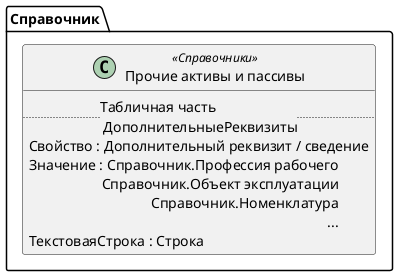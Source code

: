 ﻿@startuml ПрочиеАктивыПассивы
'!include templates.wsd
'..\include templates.wsd
class Справочник.ПрочиеАктивыПассивы as "Прочие активы и пассивы" <<Справочники>>
{
..Табличная часть \n ДополнительныеРеквизиты..
Свойство : Дополнительный реквизит / сведение
Значение : Справочник.Профессия рабочего\rСправочник.Объект эксплуатации\rСправочник.Номенклатура\r...
ТекстоваяСтрока : Строка
}
@enduml
